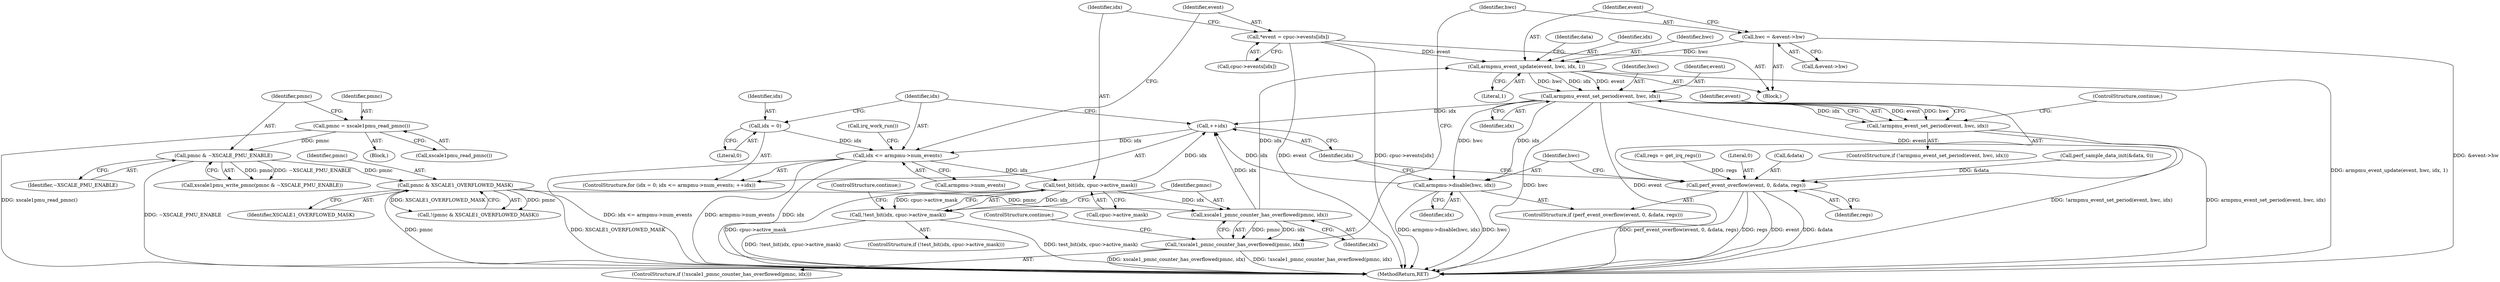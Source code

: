digraph "0_linux_a8b0ca17b80e92faab46ee7179ba9e99ccb61233_2@API" {
"1000179" [label="(Call,armpmu_event_update(event, hwc, idx, 1))"];
"1000151" [label="(Call,*event = cpuc->events[idx])"];
"1000173" [label="(Call,hwc = &event->hw)"];
"1000169" [label="(Call,xscale1_pmnc_counter_has_overflowed(pmnc, idx))"];
"1000121" [label="(Call,pmnc & XSCALE1_OVERFLOWED_MASK)"];
"1000116" [label="(Call,pmnc & ~XSCALE_PMU_ENABLE)"];
"1000112" [label="(Call,pmnc = xscale1pmu_read_pmnc())"];
"1000161" [label="(Call,test_bit(idx, cpuc->active_mask))"];
"1000142" [label="(Call,idx <= armpmu->num_events)"];
"1000139" [label="(Call,idx = 0)"];
"1000147" [label="(Call,++idx)"];
"1000207" [label="(Call,armpmu->disable(hwc, idx))"];
"1000195" [label="(Call,armpmu_event_set_period(event, hwc, idx))"];
"1000179" [label="(Call,armpmu_event_update(event, hwc, idx, 1))"];
"1000160" [label="(Call,!test_bit(idx, cpuc->active_mask))"];
"1000168" [label="(Call,!xscale1_pmnc_counter_has_overflowed(pmnc, idx))"];
"1000194" [label="(Call,!armpmu_event_set_period(event, hwc, idx))"];
"1000201" [label="(Call,perf_event_overflow(event, 0, &data, regs))"];
"1000120" [label="(Call,!(pmnc & XSCALE1_OVERFLOWED_MASK))"];
"1000204" [label="(Call,&data)"];
"1000171" [label="(Identifier,idx)"];
"1000149" [label="(Block,)"];
"1000141" [label="(Literal,0)"];
"1000121" [label="(Call,pmnc & XSCALE1_OVERFLOWED_MASK)"];
"1000151" [label="(Call,*event = cpuc->events[idx])"];
"1000201" [label="(Call,perf_event_overflow(event, 0, &data, regs))"];
"1000162" [label="(Identifier,idx)"];
"1000153" [label="(Call,cpuc->events[idx])"];
"1000147" [label="(Call,++idx)"];
"1000160" [label="(Call,!test_bit(idx, cpuc->active_mask))"];
"1000167" [label="(ControlStructure,if (!xscale1_pmnc_counter_has_overflowed(pmnc, idx)))"];
"1000193" [label="(ControlStructure,if (!armpmu_event_set_period(event, hwc, idx)))"];
"1000202" [label="(Identifier,event)"];
"1000198" [label="(Identifier,idx)"];
"1000129" [label="(Call,perf_sample_data_init(&data, 0))"];
"1000126" [label="(Call,regs = get_irq_regs())"];
"1000208" [label="(Identifier,hwc)"];
"1000122" [label="(Identifier,pmnc)"];
"1000197" [label="(Identifier,hwc)"];
"1000180" [label="(Identifier,event)"];
"1000152" [label="(Identifier,event)"];
"1000175" [label="(Call,&event->hw)"];
"1000118" [label="(Identifier,~XSCALE_PMU_ENABLE)"];
"1000144" [label="(Call,armpmu->num_events)"];
"1000195" [label="(Call,armpmu_event_set_period(event, hwc, idx))"];
"1000112" [label="(Call,pmnc = xscale1pmu_read_pmnc())"];
"1000210" [label="(Call,irq_work_run())"];
"1000194" [label="(Call,!armpmu_event_set_period(event, hwc, idx))"];
"1000139" [label="(Call,idx = 0)"];
"1000182" [label="(Identifier,idx)"];
"1000114" [label="(Call,xscale1pmu_read_pmnc())"];
"1000181" [label="(Identifier,hwc)"];
"1000159" [label="(ControlStructure,if (!test_bit(idx, cpuc->active_mask)))"];
"1000170" [label="(Identifier,pmnc)"];
"1000161" [label="(Call,test_bit(idx, cpuc->active_mask))"];
"1000186" [label="(Identifier,data)"];
"1000163" [label="(Call,cpuc->active_mask)"];
"1000143" [label="(Identifier,idx)"];
"1000115" [label="(Call,xscale1pmu_write_pmnc(pmnc & ~XSCALE_PMU_ENABLE))"];
"1000166" [label="(ControlStructure,continue;)"];
"1000200" [label="(ControlStructure,if (perf_event_overflow(event, 0, &data, regs)))"];
"1000148" [label="(Identifier,idx)"];
"1000106" [label="(Block,)"];
"1000173" [label="(Call,hwc = &event->hw)"];
"1000183" [label="(Literal,1)"];
"1000123" [label="(Identifier,XSCALE1_OVERFLOWED_MASK)"];
"1000220" [label="(MethodReturn,RET)"];
"1000179" [label="(Call,armpmu_event_update(event, hwc, idx, 1))"];
"1000116" [label="(Call,pmnc & ~XSCALE_PMU_ENABLE)"];
"1000138" [label="(ControlStructure,for (idx = 0; idx <= armpmu->num_events; ++idx))"];
"1000199" [label="(ControlStructure,continue;)"];
"1000113" [label="(Identifier,pmnc)"];
"1000209" [label="(Identifier,idx)"];
"1000169" [label="(Call,xscale1_pmnc_counter_has_overflowed(pmnc, idx))"];
"1000140" [label="(Identifier,idx)"];
"1000172" [label="(ControlStructure,continue;)"];
"1000206" [label="(Identifier,regs)"];
"1000142" [label="(Call,idx <= armpmu->num_events)"];
"1000203" [label="(Literal,0)"];
"1000117" [label="(Identifier,pmnc)"];
"1000196" [label="(Identifier,event)"];
"1000168" [label="(Call,!xscale1_pmnc_counter_has_overflowed(pmnc, idx))"];
"1000207" [label="(Call,armpmu->disable(hwc, idx))"];
"1000174" [label="(Identifier,hwc)"];
"1000179" -> "1000149"  [label="AST: "];
"1000179" -> "1000183"  [label="CFG: "];
"1000180" -> "1000179"  [label="AST: "];
"1000181" -> "1000179"  [label="AST: "];
"1000182" -> "1000179"  [label="AST: "];
"1000183" -> "1000179"  [label="AST: "];
"1000186" -> "1000179"  [label="CFG: "];
"1000179" -> "1000220"  [label="DDG: armpmu_event_update(event, hwc, idx, 1)"];
"1000151" -> "1000179"  [label="DDG: event"];
"1000173" -> "1000179"  [label="DDG: hwc"];
"1000169" -> "1000179"  [label="DDG: idx"];
"1000179" -> "1000195"  [label="DDG: event"];
"1000179" -> "1000195"  [label="DDG: hwc"];
"1000179" -> "1000195"  [label="DDG: idx"];
"1000151" -> "1000149"  [label="AST: "];
"1000151" -> "1000153"  [label="CFG: "];
"1000152" -> "1000151"  [label="AST: "];
"1000153" -> "1000151"  [label="AST: "];
"1000162" -> "1000151"  [label="CFG: "];
"1000151" -> "1000220"  [label="DDG: event"];
"1000151" -> "1000220"  [label="DDG: cpuc->events[idx]"];
"1000173" -> "1000149"  [label="AST: "];
"1000173" -> "1000175"  [label="CFG: "];
"1000174" -> "1000173"  [label="AST: "];
"1000175" -> "1000173"  [label="AST: "];
"1000180" -> "1000173"  [label="CFG: "];
"1000173" -> "1000220"  [label="DDG: &event->hw"];
"1000169" -> "1000168"  [label="AST: "];
"1000169" -> "1000171"  [label="CFG: "];
"1000170" -> "1000169"  [label="AST: "];
"1000171" -> "1000169"  [label="AST: "];
"1000168" -> "1000169"  [label="CFG: "];
"1000169" -> "1000147"  [label="DDG: idx"];
"1000169" -> "1000168"  [label="DDG: pmnc"];
"1000169" -> "1000168"  [label="DDG: idx"];
"1000121" -> "1000169"  [label="DDG: pmnc"];
"1000161" -> "1000169"  [label="DDG: idx"];
"1000121" -> "1000120"  [label="AST: "];
"1000121" -> "1000123"  [label="CFG: "];
"1000122" -> "1000121"  [label="AST: "];
"1000123" -> "1000121"  [label="AST: "];
"1000120" -> "1000121"  [label="CFG: "];
"1000121" -> "1000220"  [label="DDG: XSCALE1_OVERFLOWED_MASK"];
"1000121" -> "1000220"  [label="DDG: pmnc"];
"1000121" -> "1000120"  [label="DDG: pmnc"];
"1000121" -> "1000120"  [label="DDG: XSCALE1_OVERFLOWED_MASK"];
"1000116" -> "1000121"  [label="DDG: pmnc"];
"1000116" -> "1000115"  [label="AST: "];
"1000116" -> "1000118"  [label="CFG: "];
"1000117" -> "1000116"  [label="AST: "];
"1000118" -> "1000116"  [label="AST: "];
"1000115" -> "1000116"  [label="CFG: "];
"1000116" -> "1000220"  [label="DDG: ~XSCALE_PMU_ENABLE"];
"1000116" -> "1000115"  [label="DDG: pmnc"];
"1000116" -> "1000115"  [label="DDG: ~XSCALE_PMU_ENABLE"];
"1000112" -> "1000116"  [label="DDG: pmnc"];
"1000112" -> "1000106"  [label="AST: "];
"1000112" -> "1000114"  [label="CFG: "];
"1000113" -> "1000112"  [label="AST: "];
"1000114" -> "1000112"  [label="AST: "];
"1000117" -> "1000112"  [label="CFG: "];
"1000112" -> "1000220"  [label="DDG: xscale1pmu_read_pmnc()"];
"1000161" -> "1000160"  [label="AST: "];
"1000161" -> "1000163"  [label="CFG: "];
"1000162" -> "1000161"  [label="AST: "];
"1000163" -> "1000161"  [label="AST: "];
"1000160" -> "1000161"  [label="CFG: "];
"1000161" -> "1000220"  [label="DDG: cpuc->active_mask"];
"1000161" -> "1000147"  [label="DDG: idx"];
"1000161" -> "1000160"  [label="DDG: idx"];
"1000161" -> "1000160"  [label="DDG: cpuc->active_mask"];
"1000142" -> "1000161"  [label="DDG: idx"];
"1000142" -> "1000138"  [label="AST: "];
"1000142" -> "1000144"  [label="CFG: "];
"1000143" -> "1000142"  [label="AST: "];
"1000144" -> "1000142"  [label="AST: "];
"1000152" -> "1000142"  [label="CFG: "];
"1000210" -> "1000142"  [label="CFG: "];
"1000142" -> "1000220"  [label="DDG: idx <= armpmu->num_events"];
"1000142" -> "1000220"  [label="DDG: armpmu->num_events"];
"1000142" -> "1000220"  [label="DDG: idx"];
"1000139" -> "1000142"  [label="DDG: idx"];
"1000147" -> "1000142"  [label="DDG: idx"];
"1000139" -> "1000138"  [label="AST: "];
"1000139" -> "1000141"  [label="CFG: "];
"1000140" -> "1000139"  [label="AST: "];
"1000141" -> "1000139"  [label="AST: "];
"1000143" -> "1000139"  [label="CFG: "];
"1000147" -> "1000138"  [label="AST: "];
"1000147" -> "1000148"  [label="CFG: "];
"1000148" -> "1000147"  [label="AST: "];
"1000143" -> "1000147"  [label="CFG: "];
"1000207" -> "1000147"  [label="DDG: idx"];
"1000195" -> "1000147"  [label="DDG: idx"];
"1000207" -> "1000200"  [label="AST: "];
"1000207" -> "1000209"  [label="CFG: "];
"1000208" -> "1000207"  [label="AST: "];
"1000209" -> "1000207"  [label="AST: "];
"1000148" -> "1000207"  [label="CFG: "];
"1000207" -> "1000220"  [label="DDG: hwc"];
"1000207" -> "1000220"  [label="DDG: armpmu->disable(hwc, idx)"];
"1000195" -> "1000207"  [label="DDG: hwc"];
"1000195" -> "1000207"  [label="DDG: idx"];
"1000195" -> "1000194"  [label="AST: "];
"1000195" -> "1000198"  [label="CFG: "];
"1000196" -> "1000195"  [label="AST: "];
"1000197" -> "1000195"  [label="AST: "];
"1000198" -> "1000195"  [label="AST: "];
"1000194" -> "1000195"  [label="CFG: "];
"1000195" -> "1000220"  [label="DDG: hwc"];
"1000195" -> "1000220"  [label="DDG: event"];
"1000195" -> "1000194"  [label="DDG: event"];
"1000195" -> "1000194"  [label="DDG: hwc"];
"1000195" -> "1000194"  [label="DDG: idx"];
"1000195" -> "1000201"  [label="DDG: event"];
"1000160" -> "1000159"  [label="AST: "];
"1000166" -> "1000160"  [label="CFG: "];
"1000170" -> "1000160"  [label="CFG: "];
"1000160" -> "1000220"  [label="DDG: !test_bit(idx, cpuc->active_mask)"];
"1000160" -> "1000220"  [label="DDG: test_bit(idx, cpuc->active_mask)"];
"1000168" -> "1000167"  [label="AST: "];
"1000172" -> "1000168"  [label="CFG: "];
"1000174" -> "1000168"  [label="CFG: "];
"1000168" -> "1000220"  [label="DDG: xscale1_pmnc_counter_has_overflowed(pmnc, idx)"];
"1000168" -> "1000220"  [label="DDG: !xscale1_pmnc_counter_has_overflowed(pmnc, idx)"];
"1000194" -> "1000193"  [label="AST: "];
"1000199" -> "1000194"  [label="CFG: "];
"1000202" -> "1000194"  [label="CFG: "];
"1000194" -> "1000220"  [label="DDG: !armpmu_event_set_period(event, hwc, idx)"];
"1000194" -> "1000220"  [label="DDG: armpmu_event_set_period(event, hwc, idx)"];
"1000201" -> "1000200"  [label="AST: "];
"1000201" -> "1000206"  [label="CFG: "];
"1000202" -> "1000201"  [label="AST: "];
"1000203" -> "1000201"  [label="AST: "];
"1000204" -> "1000201"  [label="AST: "];
"1000206" -> "1000201"  [label="AST: "];
"1000208" -> "1000201"  [label="CFG: "];
"1000148" -> "1000201"  [label="CFG: "];
"1000201" -> "1000220"  [label="DDG: perf_event_overflow(event, 0, &data, regs)"];
"1000201" -> "1000220"  [label="DDG: regs"];
"1000201" -> "1000220"  [label="DDG: event"];
"1000201" -> "1000220"  [label="DDG: &data"];
"1000129" -> "1000201"  [label="DDG: &data"];
"1000126" -> "1000201"  [label="DDG: regs"];
}
